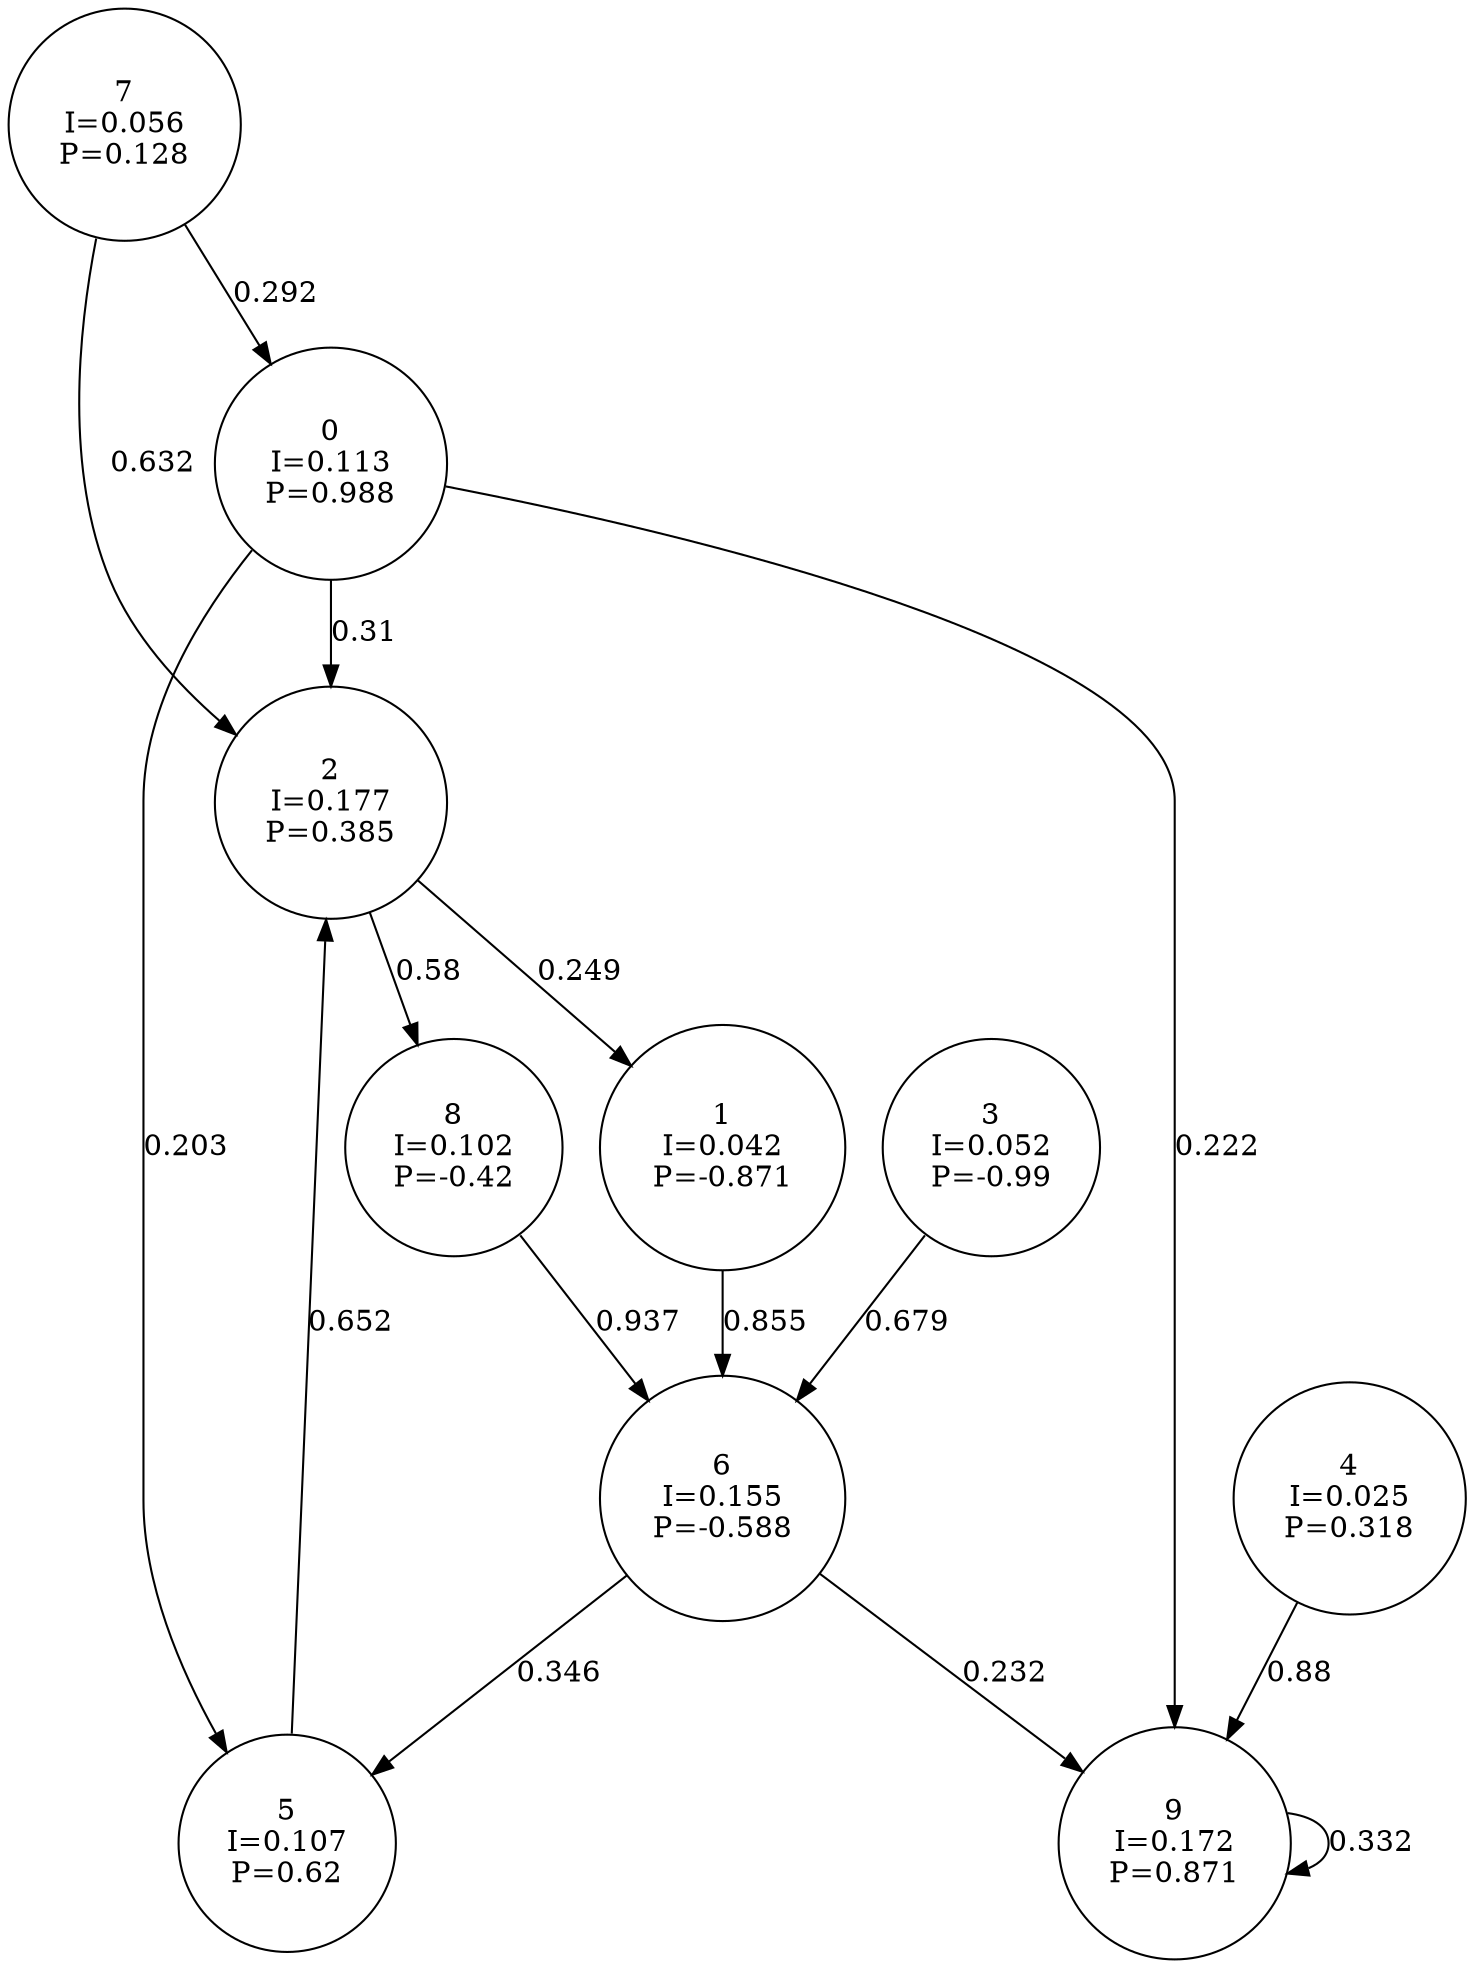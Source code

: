 digraph a {
0 [shape=circle, label="0\nI=0.113\nP=0.988"];
	0 -> 2 [label="0.31"];
	0 -> 5 [label="0.203"];
	0 -> 9 [label="0.222"];
1 [shape=circle, label="1\nI=0.042\nP=-0.871"];
	1 -> 6 [label="0.855"];
2 [shape=circle, label="2\nI=0.177\nP=0.385"];
	2 -> 1 [label="0.249"];
	2 -> 8 [label="0.58"];
3 [shape=circle, label="3\nI=0.052\nP=-0.99"];
	3 -> 6 [label="0.679"];
4 [shape=circle, label="4\nI=0.025\nP=0.318"];
	4 -> 9 [label="0.88"];
5 [shape=circle, label="5\nI=0.107\nP=0.62"];
	5 -> 2 [label="0.652"];
6 [shape=circle, label="6\nI=0.155\nP=-0.588"];
	6 -> 5 [label="0.346"];
	6 -> 9 [label="0.232"];
7 [shape=circle, label="7\nI=0.056\nP=0.128"];
	7 -> 0 [label="0.292"];
	7 -> 2 [label="0.632"];
8 [shape=circle, label="8\nI=0.102\nP=-0.42"];
	8 -> 6 [label="0.937"];
9 [shape=circle, label="9\nI=0.172\nP=0.871"];
	9 -> 9 [label="0.332"];
}